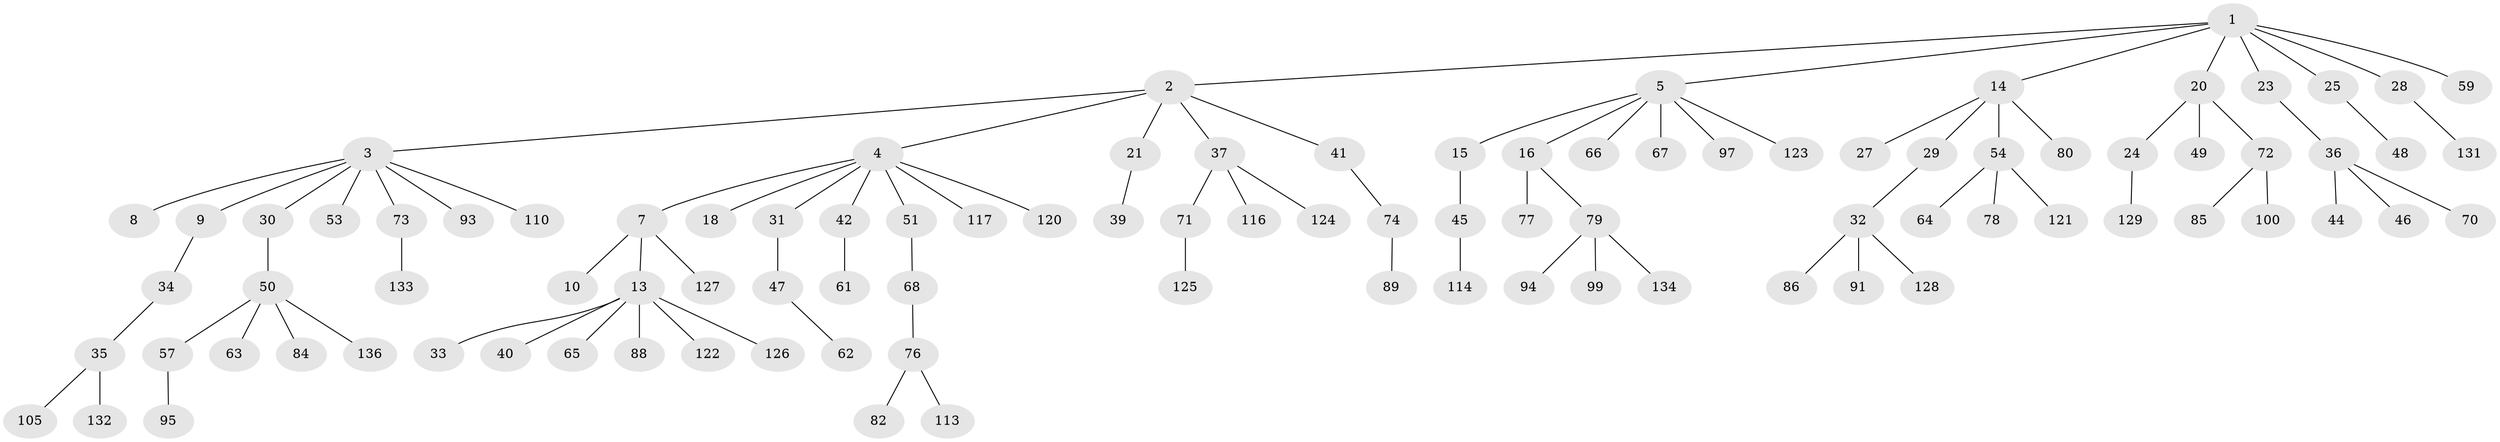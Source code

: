 // original degree distribution, {7: 0.0072992700729927005, 6: 0.021897810218978103, 5: 0.0364963503649635, 4: 0.072992700729927, 2: 0.26277372262773724, 1: 0.49635036496350365, 3: 0.10218978102189781}
// Generated by graph-tools (version 1.1) at 2025/11/02/27/25 16:11:26]
// undirected, 98 vertices, 97 edges
graph export_dot {
graph [start="1"]
  node [color=gray90,style=filled];
  1 [super="+11"];
  2 [super="+6"];
  3 [super="+26"];
  4 [super="+17"];
  5 [super="+12"];
  7;
  8;
  9 [super="+19"];
  10 [super="+87"];
  13 [super="+38"];
  14 [super="+22"];
  15 [super="+83"];
  16 [super="+43"];
  18;
  20;
  21;
  23;
  24 [super="+106"];
  25;
  27 [super="+56"];
  28;
  29;
  30;
  31;
  32 [super="+52"];
  33;
  34;
  35 [super="+135"];
  36 [super="+111"];
  37 [super="+55"];
  39;
  40;
  41;
  42;
  44;
  45 [super="+60"];
  46;
  47;
  48 [super="+58"];
  49 [super="+81"];
  50 [super="+69"];
  51;
  53 [super="+98"];
  54 [super="+118"];
  57 [super="+108"];
  59 [super="+75"];
  61 [super="+137"];
  62 [super="+101"];
  63;
  64 [super="+92"];
  65;
  66;
  67 [super="+102"];
  68;
  70 [super="+104"];
  71 [super="+103"];
  72 [super="+115"];
  73 [super="+96"];
  74;
  76 [super="+109"];
  77;
  78 [super="+112"];
  79 [super="+90"];
  80;
  82 [super="+107"];
  84;
  85;
  86;
  88 [super="+119"];
  89;
  91;
  93;
  94;
  95;
  97;
  99;
  100;
  105;
  110;
  113;
  114;
  116;
  117;
  120;
  121;
  122 [super="+130"];
  123;
  124;
  125;
  126;
  127;
  128;
  129;
  131;
  132;
  133;
  134;
  136;
  1 -- 2;
  1 -- 5;
  1 -- 14;
  1 -- 23;
  1 -- 28;
  1 -- 59;
  1 -- 20;
  1 -- 25;
  2 -- 3;
  2 -- 4;
  2 -- 21;
  2 -- 37;
  2 -- 41;
  3 -- 8;
  3 -- 9;
  3 -- 30;
  3 -- 73;
  3 -- 53;
  3 -- 93;
  3 -- 110;
  4 -- 7;
  4 -- 42;
  4 -- 120;
  4 -- 18;
  4 -- 51;
  4 -- 117;
  4 -- 31;
  5 -- 15;
  5 -- 66;
  5 -- 16;
  5 -- 97;
  5 -- 67;
  5 -- 123;
  7 -- 10;
  7 -- 13;
  7 -- 127;
  9 -- 34;
  13 -- 33;
  13 -- 40;
  13 -- 88;
  13 -- 126;
  13 -- 65;
  13 -- 122;
  14 -- 29;
  14 -- 80;
  14 -- 54;
  14 -- 27;
  15 -- 45;
  16 -- 77;
  16 -- 79;
  20 -- 24;
  20 -- 49;
  20 -- 72;
  21 -- 39;
  23 -- 36;
  24 -- 129;
  25 -- 48;
  28 -- 131;
  29 -- 32;
  30 -- 50;
  31 -- 47;
  32 -- 128;
  32 -- 91;
  32 -- 86;
  34 -- 35;
  35 -- 105;
  35 -- 132;
  36 -- 44;
  36 -- 46;
  36 -- 70;
  37 -- 124;
  37 -- 116;
  37 -- 71;
  41 -- 74;
  42 -- 61;
  45 -- 114;
  47 -- 62;
  50 -- 57;
  50 -- 63;
  50 -- 136;
  50 -- 84;
  51 -- 68;
  54 -- 64;
  54 -- 78;
  54 -- 121;
  57 -- 95;
  68 -- 76;
  71 -- 125;
  72 -- 85;
  72 -- 100;
  73 -- 133;
  74 -- 89;
  76 -- 82;
  76 -- 113;
  79 -- 94;
  79 -- 134;
  79 -- 99;
}
